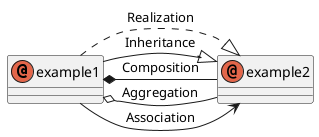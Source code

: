 @startuml
annotation example1 {

}
annotation example2 {

}
example1 -|> example2 : Inheritance
example1 o- example2 : Aggregation
example1 *- example2 : Composition
example1 -> example2 : Association
example1 .|> example2 : Realization
@enduml